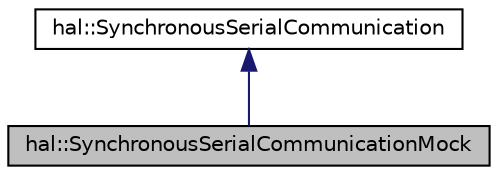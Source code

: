 digraph "hal::SynchronousSerialCommunicationMock"
{
 // INTERACTIVE_SVG=YES
  edge [fontname="Helvetica",fontsize="10",labelfontname="Helvetica",labelfontsize="10"];
  node [fontname="Helvetica",fontsize="10",shape=record];
  Node0 [label="hal::SynchronousSerialCommunicationMock",height=0.2,width=0.4,color="black", fillcolor="grey75", style="filled", fontcolor="black"];
  Node1 -> Node0 [dir="back",color="midnightblue",fontsize="10",style="solid",fontname="Helvetica"];
  Node1 [label="hal::SynchronousSerialCommunication",height=0.2,width=0.4,color="black", fillcolor="white", style="filled",URL="$dd/d44/classhal_1_1_synchronous_serial_communication.html"];
}

